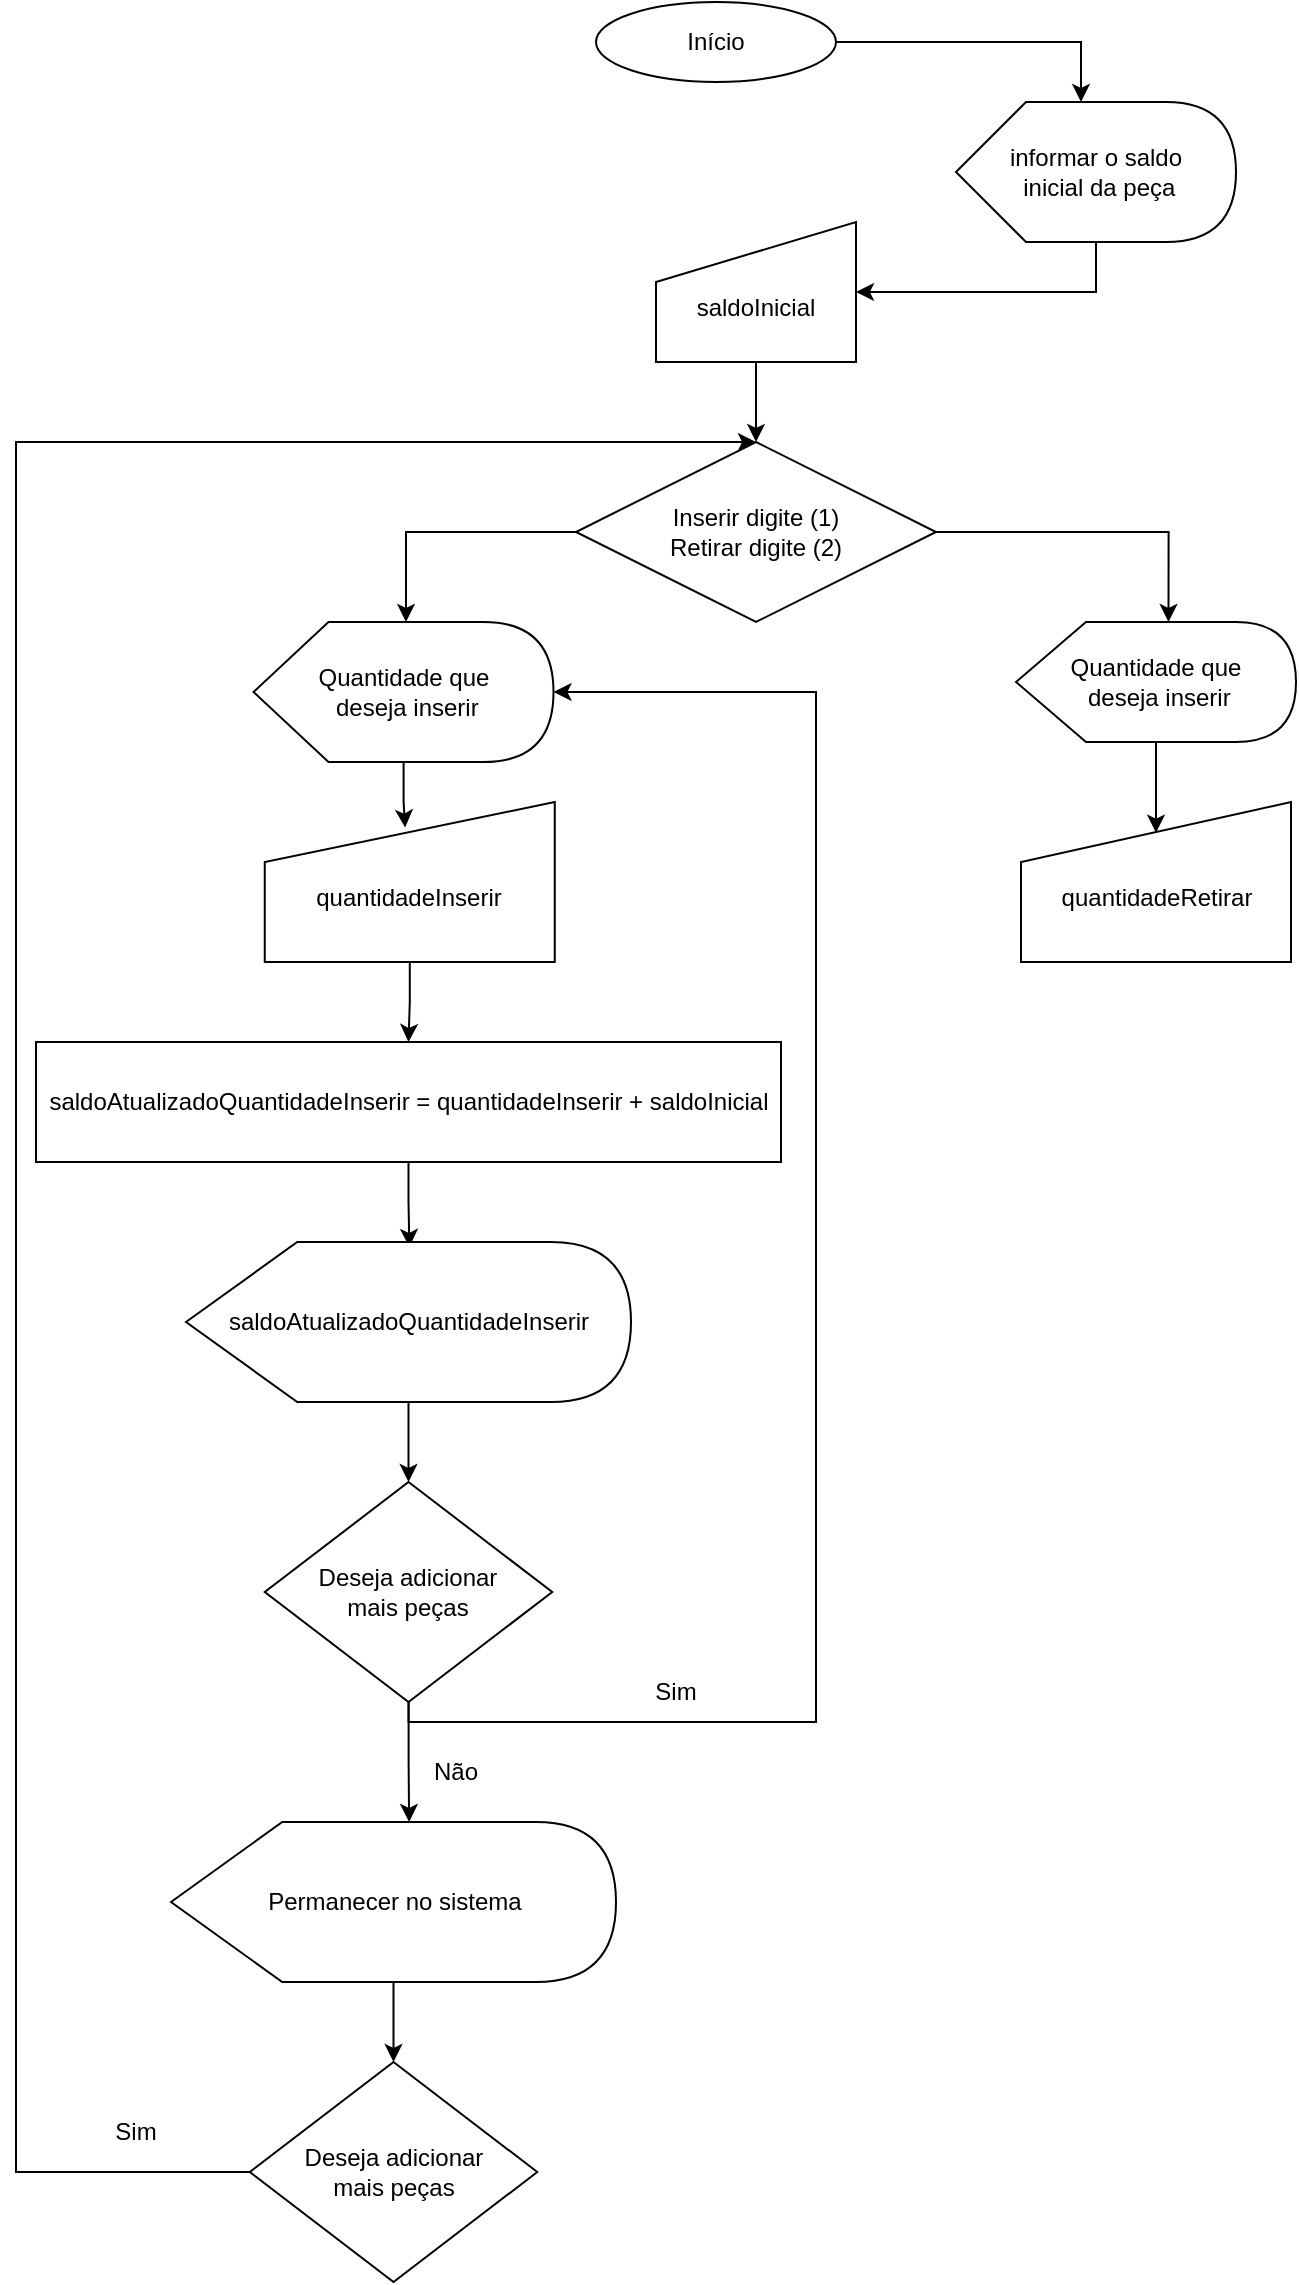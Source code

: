 <mxfile version="21.3.3" type="github">
  <diagram name="Página-1" id="WQ8vJuSL8quvfqCCU9tl">
    <mxGraphModel dx="1257" dy="700" grid="1" gridSize="10" guides="1" tooltips="1" connect="1" arrows="1" fold="1" page="1" pageScale="1" pageWidth="827" pageHeight="1169" math="0" shadow="0">
      <root>
        <mxCell id="0" />
        <mxCell id="1" parent="0" />
        <mxCell id="54azmL67wLqtKhJhB7nY-5" style="edgeStyle=orthogonalEdgeStyle;rounded=0;orthogonalLoop=1;jettySize=auto;html=1;entryX=0;entryY=0;entryDx=62.5;entryDy=0;entryPerimeter=0;" edge="1" parent="1" source="54azmL67wLqtKhJhB7nY-1" target="54azmL67wLqtKhJhB7nY-4">
          <mxGeometry relative="1" as="geometry" />
        </mxCell>
        <mxCell id="54azmL67wLqtKhJhB7nY-1" value="Início" style="ellipse;whiteSpace=wrap;html=1;" vertex="1" parent="1">
          <mxGeometry x="310" y="20" width="120" height="40" as="geometry" />
        </mxCell>
        <mxCell id="54azmL67wLqtKhJhB7nY-13" style="edgeStyle=orthogonalEdgeStyle;rounded=0;orthogonalLoop=1;jettySize=auto;html=1;entryX=0;entryY=0;entryDx=76.25;entryDy=0;entryPerimeter=0;" edge="1" parent="1" source="54azmL67wLqtKhJhB7nY-3" target="54azmL67wLqtKhJhB7nY-10">
          <mxGeometry relative="1" as="geometry" />
        </mxCell>
        <mxCell id="54azmL67wLqtKhJhB7nY-14" style="edgeStyle=orthogonalEdgeStyle;rounded=0;orthogonalLoop=1;jettySize=auto;html=1;entryX=0;entryY=0;entryDx=76.25;entryDy=0;entryPerimeter=0;" edge="1" parent="1" source="54azmL67wLqtKhJhB7nY-3" target="54azmL67wLqtKhJhB7nY-12">
          <mxGeometry relative="1" as="geometry" />
        </mxCell>
        <mxCell id="54azmL67wLqtKhJhB7nY-3" value="Inserir digite (1)&lt;br&gt;Retirar digite (2)" style="rhombus;whiteSpace=wrap;html=1;" vertex="1" parent="1">
          <mxGeometry x="300" y="240" width="180" height="90" as="geometry" />
        </mxCell>
        <mxCell id="54azmL67wLqtKhJhB7nY-8" style="edgeStyle=orthogonalEdgeStyle;rounded=0;orthogonalLoop=1;jettySize=auto;html=1;entryX=1;entryY=0.5;entryDx=0;entryDy=0;exitX=0;exitY=0;exitDx=70;exitDy=70;exitPerimeter=0;" edge="1" parent="1" source="54azmL67wLqtKhJhB7nY-4" target="54azmL67wLqtKhJhB7nY-7">
          <mxGeometry relative="1" as="geometry" />
        </mxCell>
        <mxCell id="54azmL67wLqtKhJhB7nY-4" value="informar o saldo&lt;br&gt;&amp;nbsp;inicial da peça" style="shape=display;whiteSpace=wrap;html=1;" vertex="1" parent="1">
          <mxGeometry x="490" y="70" width="140" height="70" as="geometry" />
        </mxCell>
        <mxCell id="54azmL67wLqtKhJhB7nY-9" style="edgeStyle=orthogonalEdgeStyle;rounded=0;orthogonalLoop=1;jettySize=auto;html=1;entryX=0.5;entryY=0;entryDx=0;entryDy=0;" edge="1" parent="1" source="54azmL67wLqtKhJhB7nY-7" target="54azmL67wLqtKhJhB7nY-3">
          <mxGeometry relative="1" as="geometry" />
        </mxCell>
        <mxCell id="54azmL67wLqtKhJhB7nY-7" value="&lt;br&gt;saldoInicial" style="shape=manualInput;whiteSpace=wrap;html=1;" vertex="1" parent="1">
          <mxGeometry x="340" y="130" width="100" height="70" as="geometry" />
        </mxCell>
        <mxCell id="54azmL67wLqtKhJhB7nY-18" style="edgeStyle=orthogonalEdgeStyle;rounded=0;orthogonalLoop=1;jettySize=auto;html=1;entryX=0.484;entryY=0.16;entryDx=0;entryDy=0;entryPerimeter=0;" edge="1" parent="1" source="54azmL67wLqtKhJhB7nY-10" target="54azmL67wLqtKhJhB7nY-16">
          <mxGeometry relative="1" as="geometry" />
        </mxCell>
        <mxCell id="54azmL67wLqtKhJhB7nY-10" value="Quantidade que&lt;br&gt;&amp;nbsp;deseja inserir" style="shape=display;whiteSpace=wrap;html=1;" vertex="1" parent="1">
          <mxGeometry x="138.75" y="330" width="150" height="70" as="geometry" />
        </mxCell>
        <mxCell id="54azmL67wLqtKhJhB7nY-19" style="edgeStyle=orthogonalEdgeStyle;rounded=0;orthogonalLoop=1;jettySize=auto;html=1;entryX=0.5;entryY=0.192;entryDx=0;entryDy=0;entryPerimeter=0;" edge="1" parent="1" source="54azmL67wLqtKhJhB7nY-12" target="54azmL67wLqtKhJhB7nY-17">
          <mxGeometry relative="1" as="geometry" />
        </mxCell>
        <mxCell id="54azmL67wLqtKhJhB7nY-12" value="Quantidade que&lt;br&gt;&amp;nbsp;deseja inserir" style="shape=display;whiteSpace=wrap;html=1;" vertex="1" parent="1">
          <mxGeometry x="520" y="330" width="140" height="60" as="geometry" />
        </mxCell>
        <mxCell id="54azmL67wLqtKhJhB7nY-24" style="edgeStyle=orthogonalEdgeStyle;rounded=0;orthogonalLoop=1;jettySize=auto;html=1;" edge="1" parent="1" source="54azmL67wLqtKhJhB7nY-16" target="54azmL67wLqtKhJhB7nY-20">
          <mxGeometry relative="1" as="geometry" />
        </mxCell>
        <mxCell id="54azmL67wLqtKhJhB7nY-16" value="&lt;br&gt;quantidadeInserir" style="shape=manualInput;whiteSpace=wrap;html=1;" vertex="1" parent="1">
          <mxGeometry x="144.38" y="420" width="145" height="80" as="geometry" />
        </mxCell>
        <mxCell id="54azmL67wLqtKhJhB7nY-17" value="&lt;br&gt;quantidadeRetirar" style="shape=manualInput;whiteSpace=wrap;html=1;" vertex="1" parent="1">
          <mxGeometry x="522.5" y="420" width="135" height="80" as="geometry" />
        </mxCell>
        <mxCell id="54azmL67wLqtKhJhB7nY-27" style="edgeStyle=orthogonalEdgeStyle;rounded=0;orthogonalLoop=1;jettySize=auto;html=1;entryX=0.502;entryY=0.031;entryDx=0;entryDy=0;entryPerimeter=0;" edge="1" parent="1" source="54azmL67wLqtKhJhB7nY-20" target="54azmL67wLqtKhJhB7nY-25">
          <mxGeometry relative="1" as="geometry" />
        </mxCell>
        <mxCell id="54azmL67wLqtKhJhB7nY-20" value="saldoAtualizadoQuantidadeInserir = quantidadeInserir + saldoInicial" style="rounded=0;whiteSpace=wrap;html=1;" vertex="1" parent="1">
          <mxGeometry x="30" y="540" width="372.5" height="60" as="geometry" />
        </mxCell>
        <mxCell id="54azmL67wLqtKhJhB7nY-38" style="edgeStyle=orthogonalEdgeStyle;rounded=0;orthogonalLoop=1;jettySize=auto;html=1;entryX=0.5;entryY=0;entryDx=0;entryDy=0;" edge="1" parent="1" source="54azmL67wLqtKhJhB7nY-25" target="54azmL67wLqtKhJhB7nY-34">
          <mxGeometry relative="1" as="geometry" />
        </mxCell>
        <mxCell id="54azmL67wLqtKhJhB7nY-25" value="saldoAtualizadoQuantidadeInserir" style="shape=display;whiteSpace=wrap;html=1;" vertex="1" parent="1">
          <mxGeometry x="105" y="640" width="222.5" height="80" as="geometry" />
        </mxCell>
        <mxCell id="54azmL67wLqtKhJhB7nY-35" style="edgeStyle=orthogonalEdgeStyle;rounded=0;orthogonalLoop=1;jettySize=auto;html=1;entryX=1;entryY=0.5;entryDx=0;entryDy=0;entryPerimeter=0;" edge="1" parent="1" source="54azmL67wLqtKhJhB7nY-34" target="54azmL67wLqtKhJhB7nY-10">
          <mxGeometry relative="1" as="geometry">
            <mxPoint x="420" y="460" as="targetPoint" />
            <Array as="points">
              <mxPoint x="216" y="880" />
              <mxPoint x="420" y="880" />
              <mxPoint x="420" y="365" />
            </Array>
          </mxGeometry>
        </mxCell>
        <mxCell id="54azmL67wLqtKhJhB7nY-41" style="edgeStyle=orthogonalEdgeStyle;rounded=0;orthogonalLoop=1;jettySize=auto;html=1;entryX=0;entryY=0;entryDx=119.062;entryDy=0;entryPerimeter=0;" edge="1" parent="1" source="54azmL67wLqtKhJhB7nY-34" target="54azmL67wLqtKhJhB7nY-39">
          <mxGeometry relative="1" as="geometry" />
        </mxCell>
        <mxCell id="54azmL67wLqtKhJhB7nY-34" value="Deseja adicionar &lt;br&gt;mais peças" style="rhombus;whiteSpace=wrap;html=1;" vertex="1" parent="1">
          <mxGeometry x="144.38" y="760" width="143.75" height="110" as="geometry" />
        </mxCell>
        <mxCell id="54azmL67wLqtKhJhB7nY-36" value="Sim" style="text;strokeColor=none;align=center;fillColor=none;html=1;verticalAlign=middle;whiteSpace=wrap;rounded=0;" vertex="1" parent="1">
          <mxGeometry x="320" y="850" width="60" height="30" as="geometry" />
        </mxCell>
        <mxCell id="54azmL67wLqtKhJhB7nY-42" style="edgeStyle=orthogonalEdgeStyle;rounded=0;orthogonalLoop=1;jettySize=auto;html=1;entryX=0.5;entryY=0;entryDx=0;entryDy=0;" edge="1" parent="1" source="54azmL67wLqtKhJhB7nY-39" target="54azmL67wLqtKhJhB7nY-40">
          <mxGeometry relative="1" as="geometry" />
        </mxCell>
        <mxCell id="54azmL67wLqtKhJhB7nY-39" value="Permanecer no sistema" style="shape=display;whiteSpace=wrap;html=1;" vertex="1" parent="1">
          <mxGeometry x="97.5" y="930" width="222.5" height="80" as="geometry" />
        </mxCell>
        <mxCell id="54azmL67wLqtKhJhB7nY-43" style="edgeStyle=orthogonalEdgeStyle;rounded=0;orthogonalLoop=1;jettySize=auto;html=1;" edge="1" parent="1" source="54azmL67wLqtKhJhB7nY-40">
          <mxGeometry relative="1" as="geometry">
            <mxPoint x="390" y="240" as="targetPoint" />
            <Array as="points">
              <mxPoint x="20" y="1105" />
              <mxPoint x="20" y="240" />
            </Array>
          </mxGeometry>
        </mxCell>
        <mxCell id="54azmL67wLqtKhJhB7nY-40" value="Deseja adicionar &lt;br&gt;mais peças" style="rhombus;whiteSpace=wrap;html=1;" vertex="1" parent="1">
          <mxGeometry x="136.88" y="1050" width="143.75" height="110" as="geometry" />
        </mxCell>
        <mxCell id="54azmL67wLqtKhJhB7nY-44" value="Sim" style="text;strokeColor=none;align=center;fillColor=none;html=1;verticalAlign=middle;whiteSpace=wrap;rounded=0;" vertex="1" parent="1">
          <mxGeometry x="50" y="1070" width="60" height="30" as="geometry" />
        </mxCell>
        <mxCell id="54azmL67wLqtKhJhB7nY-45" value="Não" style="text;strokeColor=none;align=center;fillColor=none;html=1;verticalAlign=middle;whiteSpace=wrap;rounded=0;" vertex="1" parent="1">
          <mxGeometry x="210" y="890" width="60" height="30" as="geometry" />
        </mxCell>
      </root>
    </mxGraphModel>
  </diagram>
</mxfile>
